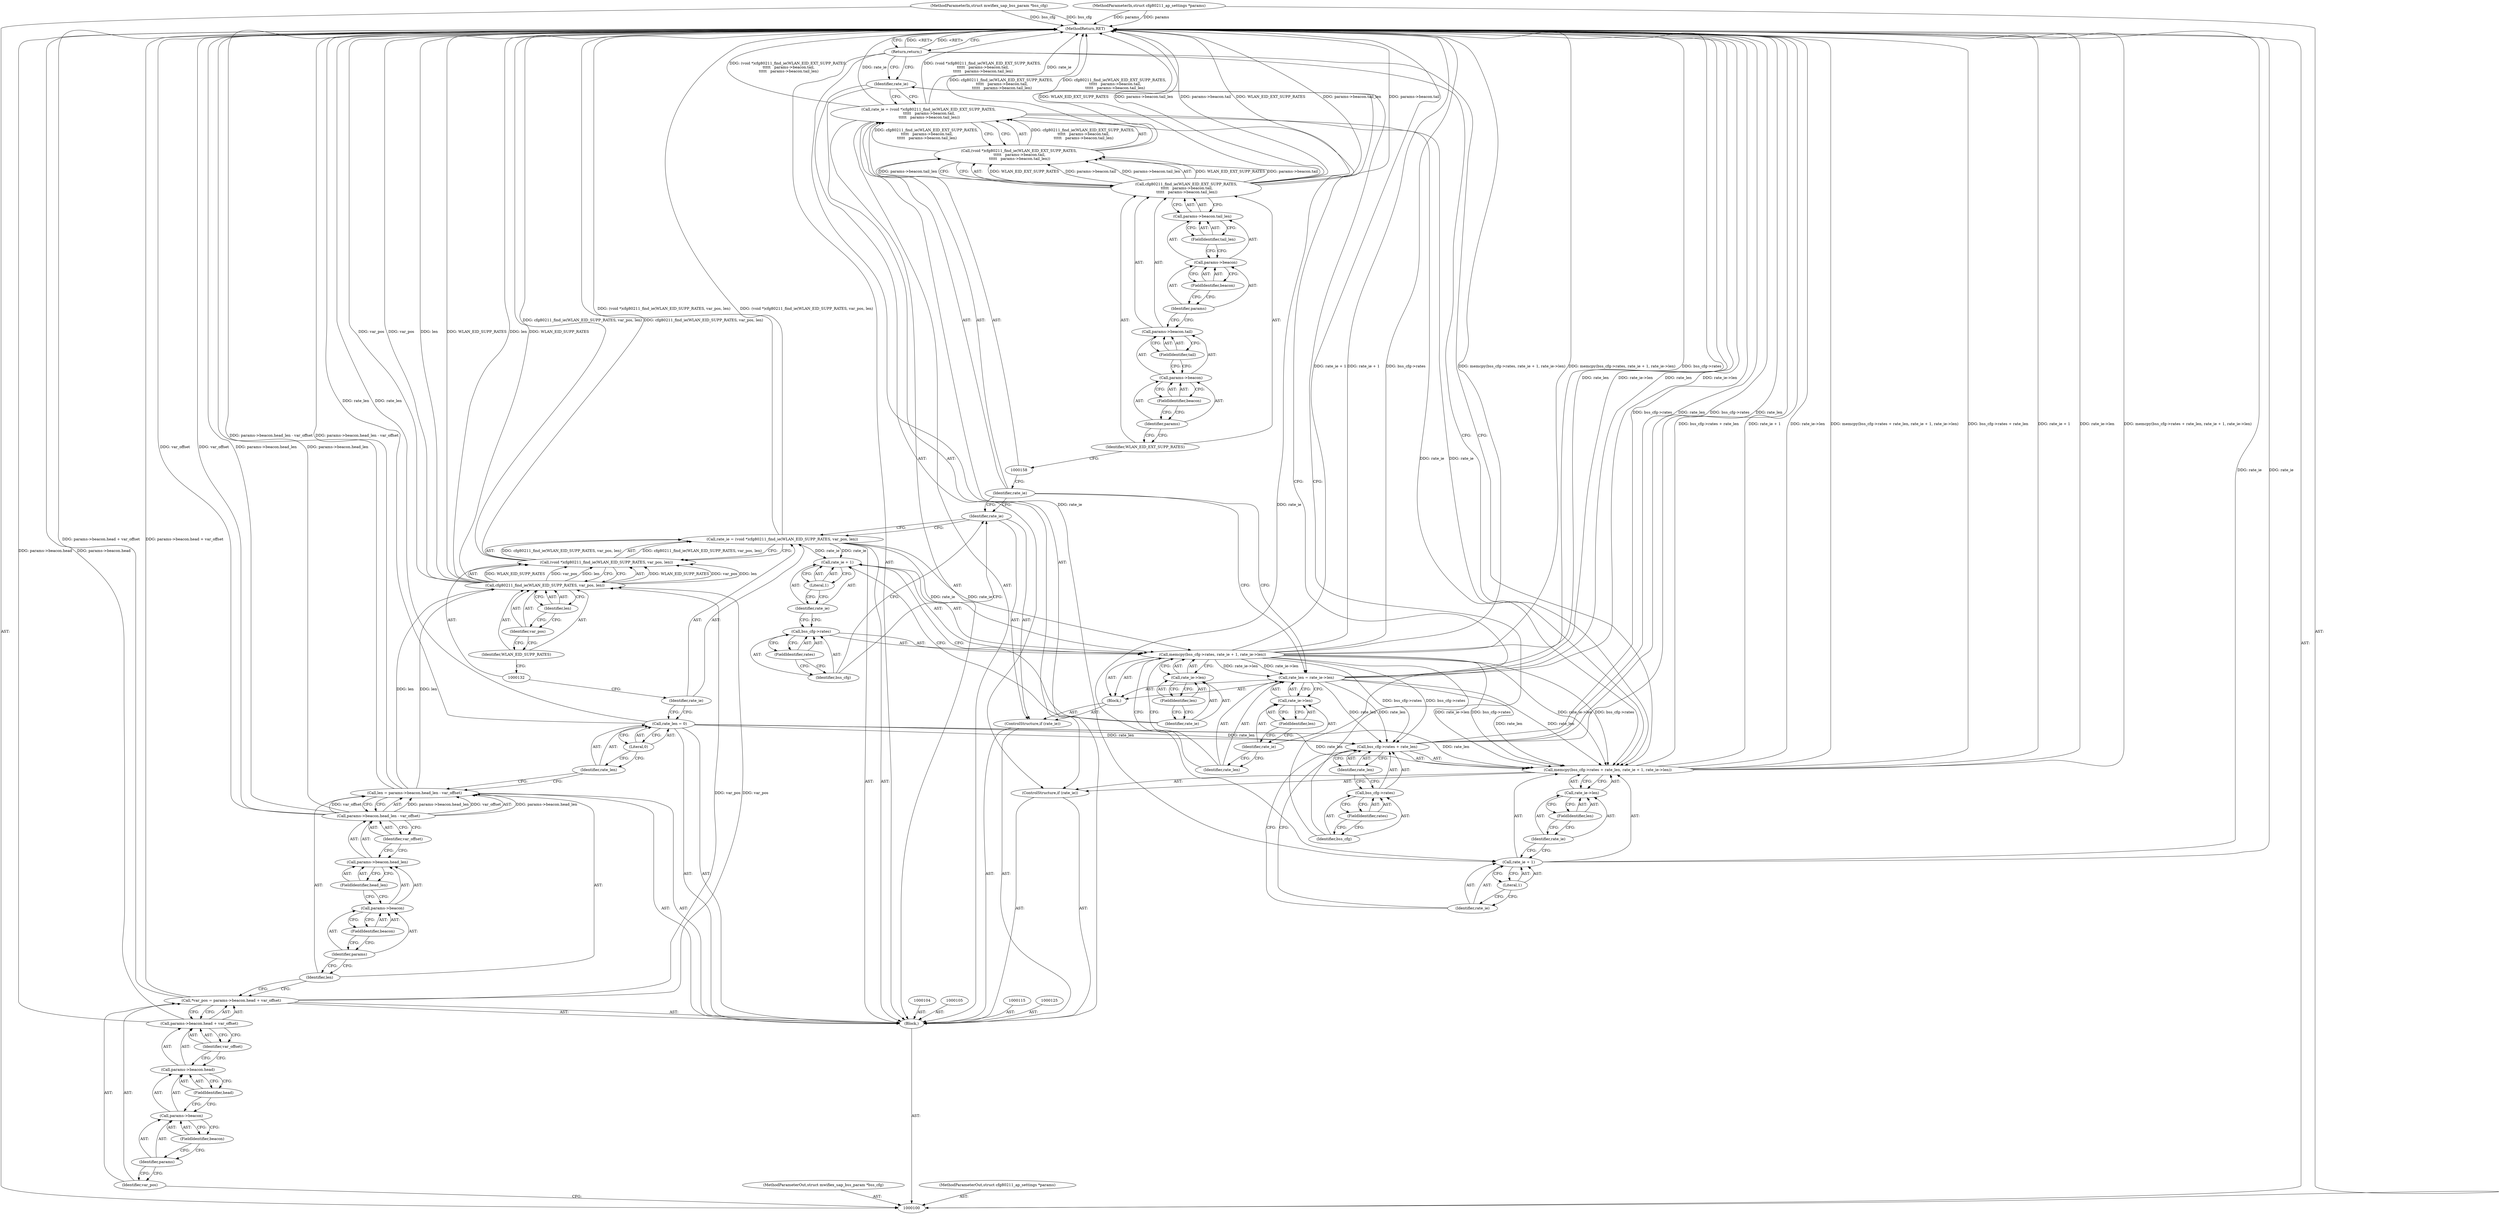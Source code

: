 digraph "1_linux_7caac62ed598a196d6ddf8d9c121e12e082cac3_0" {
"1000186" [label="(MethodReturn,RET)"];
"1000101" [label="(MethodParameterIn,struct mwifiex_uap_bss_param *bss_cfg)"];
"1000238" [label="(MethodParameterOut,struct mwifiex_uap_bss_param *bss_cfg)"];
"1000131" [label="(Call,(void *)cfg80211_find_ie(WLAN_EID_SUPP_RATES, var_pos, len))"];
"1000129" [label="(Call,rate_ie = (void *)cfg80211_find_ie(WLAN_EID_SUPP_RATES, var_pos, len))"];
"1000130" [label="(Identifier,rate_ie)"];
"1000133" [label="(Call,cfg80211_find_ie(WLAN_EID_SUPP_RATES, var_pos, len))"];
"1000134" [label="(Identifier,WLAN_EID_SUPP_RATES)"];
"1000135" [label="(Identifier,var_pos)"];
"1000136" [label="(Identifier,len)"];
"1000139" [label="(Block,)"];
"1000137" [label="(ControlStructure,if (rate_ie))"];
"1000138" [label="(Identifier,rate_ie)"];
"1000141" [label="(Call,bss_cfg->rates)"];
"1000142" [label="(Identifier,bss_cfg)"];
"1000143" [label="(FieldIdentifier,rates)"];
"1000144" [label="(Call,rate_ie + 1)"];
"1000145" [label="(Identifier,rate_ie)"];
"1000140" [label="(Call,memcpy(bss_cfg->rates, rate_ie + 1, rate_ie->len))"];
"1000146" [label="(Literal,1)"];
"1000147" [label="(Call,rate_ie->len)"];
"1000148" [label="(Identifier,rate_ie)"];
"1000149" [label="(FieldIdentifier,len)"];
"1000152" [label="(Call,rate_ie->len)"];
"1000153" [label="(Identifier,rate_ie)"];
"1000154" [label="(FieldIdentifier,len)"];
"1000150" [label="(Call,rate_len = rate_ie->len)"];
"1000151" [label="(Identifier,rate_len)"];
"1000157" [label="(Call,(void *)cfg80211_find_ie(WLAN_EID_EXT_SUPP_RATES,\n \t\t\t\t\t   params->beacon.tail,\n \t\t\t\t\t   params->beacon.tail_len))"];
"1000155" [label="(Call,rate_ie = (void *)cfg80211_find_ie(WLAN_EID_EXT_SUPP_RATES,\n \t\t\t\t\t   params->beacon.tail,\n \t\t\t\t\t   params->beacon.tail_len))"];
"1000156" [label="(Identifier,rate_ie)"];
"1000159" [label="(Call,cfg80211_find_ie(WLAN_EID_EXT_SUPP_RATES,\n \t\t\t\t\t   params->beacon.tail,\n \t\t\t\t\t   params->beacon.tail_len))"];
"1000160" [label="(Identifier,WLAN_EID_EXT_SUPP_RATES)"];
"1000164" [label="(FieldIdentifier,beacon)"];
"1000165" [label="(FieldIdentifier,tail)"];
"1000161" [label="(Call,params->beacon.tail)"];
"1000162" [label="(Call,params->beacon)"];
"1000163" [label="(Identifier,params)"];
"1000169" [label="(FieldIdentifier,beacon)"];
"1000170" [label="(FieldIdentifier,tail_len)"];
"1000166" [label="(Call,params->beacon.tail_len)"];
"1000167" [label="(Call,params->beacon)"];
"1000168" [label="(Identifier,params)"];
"1000171" [label="(ControlStructure,if (rate_ie))"];
"1000172" [label="(Identifier,rate_ie)"];
"1000102" [label="(MethodParameterIn,struct cfg80211_ap_settings *params)"];
"1000239" [label="(MethodParameterOut,struct cfg80211_ap_settings *params)"];
"1000174" [label="(Call,bss_cfg->rates + rate_len)"];
"1000175" [label="(Call,bss_cfg->rates)"];
"1000176" [label="(Identifier,bss_cfg)"];
"1000177" [label="(FieldIdentifier,rates)"];
"1000178" [label="(Identifier,rate_len)"];
"1000173" [label="(Call,memcpy(bss_cfg->rates + rate_len, rate_ie + 1, rate_ie->len))"];
"1000179" [label="(Call,rate_ie + 1)"];
"1000180" [label="(Identifier,rate_ie)"];
"1000181" [label="(Literal,1)"];
"1000182" [label="(Call,rate_ie->len)"];
"1000183" [label="(Identifier,rate_ie)"];
"1000184" [label="(FieldIdentifier,len)"];
"1000185" [label="(Return,return;)"];
"1000103" [label="(Block,)"];
"1000106" [label="(Call,*var_pos = params->beacon.head + var_offset)"];
"1000107" [label="(Identifier,var_pos)"];
"1000108" [label="(Call,params->beacon.head + var_offset)"];
"1000109" [label="(Call,params->beacon.head)"];
"1000110" [label="(Call,params->beacon)"];
"1000111" [label="(Identifier,params)"];
"1000112" [label="(FieldIdentifier,beacon)"];
"1000113" [label="(FieldIdentifier,head)"];
"1000114" [label="(Identifier,var_offset)"];
"1000118" [label="(Call,params->beacon.head_len - var_offset)"];
"1000119" [label="(Call,params->beacon.head_len)"];
"1000120" [label="(Call,params->beacon)"];
"1000121" [label="(Identifier,params)"];
"1000122" [label="(FieldIdentifier,beacon)"];
"1000123" [label="(FieldIdentifier,head_len)"];
"1000124" [label="(Identifier,var_offset)"];
"1000116" [label="(Call,len = params->beacon.head_len - var_offset)"];
"1000117" [label="(Identifier,len)"];
"1000128" [label="(Literal,0)"];
"1000126" [label="(Call,rate_len = 0)"];
"1000127" [label="(Identifier,rate_len)"];
"1000186" -> "1000100"  [label="AST: "];
"1000186" -> "1000185"  [label="CFG: "];
"1000106" -> "1000186"  [label="DDG: params->beacon.head + var_offset"];
"1000150" -> "1000186"  [label="DDG: rate_len"];
"1000150" -> "1000186"  [label="DDG: rate_ie->len"];
"1000155" -> "1000186"  [label="DDG: (void *)cfg80211_find_ie(WLAN_EID_EXT_SUPP_RATES,\n \t\t\t\t\t   params->beacon.tail,\n \t\t\t\t\t   params->beacon.tail_len)"];
"1000155" -> "1000186"  [label="DDG: rate_ie"];
"1000173" -> "1000186"  [label="DDG: rate_ie + 1"];
"1000173" -> "1000186"  [label="DDG: rate_ie->len"];
"1000173" -> "1000186"  [label="DDG: memcpy(bss_cfg->rates + rate_len, rate_ie + 1, rate_ie->len)"];
"1000173" -> "1000186"  [label="DDG: bss_cfg->rates + rate_len"];
"1000159" -> "1000186"  [label="DDG: WLAN_EID_EXT_SUPP_RATES"];
"1000159" -> "1000186"  [label="DDG: params->beacon.tail_len"];
"1000159" -> "1000186"  [label="DDG: params->beacon.tail"];
"1000140" -> "1000186"  [label="DDG: bss_cfg->rates"];
"1000140" -> "1000186"  [label="DDG: memcpy(bss_cfg->rates, rate_ie + 1, rate_ie->len)"];
"1000140" -> "1000186"  [label="DDG: rate_ie + 1"];
"1000179" -> "1000186"  [label="DDG: rate_ie"];
"1000126" -> "1000186"  [label="DDG: rate_len"];
"1000116" -> "1000186"  [label="DDG: params->beacon.head_len - var_offset"];
"1000133" -> "1000186"  [label="DDG: len"];
"1000133" -> "1000186"  [label="DDG: WLAN_EID_SUPP_RATES"];
"1000133" -> "1000186"  [label="DDG: var_pos"];
"1000118" -> "1000186"  [label="DDG: params->beacon.head_len"];
"1000118" -> "1000186"  [label="DDG: var_offset"];
"1000174" -> "1000186"  [label="DDG: rate_len"];
"1000174" -> "1000186"  [label="DDG: bss_cfg->rates"];
"1000157" -> "1000186"  [label="DDG: cfg80211_find_ie(WLAN_EID_EXT_SUPP_RATES,\n \t\t\t\t\t   params->beacon.tail,\n \t\t\t\t\t   params->beacon.tail_len)"];
"1000131" -> "1000186"  [label="DDG: cfg80211_find_ie(WLAN_EID_SUPP_RATES, var_pos, len)"];
"1000102" -> "1000186"  [label="DDG: params"];
"1000101" -> "1000186"  [label="DDG: bss_cfg"];
"1000108" -> "1000186"  [label="DDG: params->beacon.head"];
"1000129" -> "1000186"  [label="DDG: (void *)cfg80211_find_ie(WLAN_EID_SUPP_RATES, var_pos, len)"];
"1000185" -> "1000186"  [label="DDG: <RET>"];
"1000101" -> "1000100"  [label="AST: "];
"1000101" -> "1000186"  [label="DDG: bss_cfg"];
"1000238" -> "1000100"  [label="AST: "];
"1000131" -> "1000129"  [label="AST: "];
"1000131" -> "1000133"  [label="CFG: "];
"1000132" -> "1000131"  [label="AST: "];
"1000133" -> "1000131"  [label="AST: "];
"1000129" -> "1000131"  [label="CFG: "];
"1000131" -> "1000186"  [label="DDG: cfg80211_find_ie(WLAN_EID_SUPP_RATES, var_pos, len)"];
"1000131" -> "1000129"  [label="DDG: cfg80211_find_ie(WLAN_EID_SUPP_RATES, var_pos, len)"];
"1000133" -> "1000131"  [label="DDG: WLAN_EID_SUPP_RATES"];
"1000133" -> "1000131"  [label="DDG: var_pos"];
"1000133" -> "1000131"  [label="DDG: len"];
"1000129" -> "1000103"  [label="AST: "];
"1000129" -> "1000131"  [label="CFG: "];
"1000130" -> "1000129"  [label="AST: "];
"1000131" -> "1000129"  [label="AST: "];
"1000138" -> "1000129"  [label="CFG: "];
"1000129" -> "1000186"  [label="DDG: (void *)cfg80211_find_ie(WLAN_EID_SUPP_RATES, var_pos, len)"];
"1000131" -> "1000129"  [label="DDG: cfg80211_find_ie(WLAN_EID_SUPP_RATES, var_pos, len)"];
"1000129" -> "1000140"  [label="DDG: rate_ie"];
"1000129" -> "1000144"  [label="DDG: rate_ie"];
"1000130" -> "1000129"  [label="AST: "];
"1000130" -> "1000126"  [label="CFG: "];
"1000132" -> "1000130"  [label="CFG: "];
"1000133" -> "1000131"  [label="AST: "];
"1000133" -> "1000136"  [label="CFG: "];
"1000134" -> "1000133"  [label="AST: "];
"1000135" -> "1000133"  [label="AST: "];
"1000136" -> "1000133"  [label="AST: "];
"1000131" -> "1000133"  [label="CFG: "];
"1000133" -> "1000186"  [label="DDG: len"];
"1000133" -> "1000186"  [label="DDG: WLAN_EID_SUPP_RATES"];
"1000133" -> "1000186"  [label="DDG: var_pos"];
"1000133" -> "1000131"  [label="DDG: WLAN_EID_SUPP_RATES"];
"1000133" -> "1000131"  [label="DDG: var_pos"];
"1000133" -> "1000131"  [label="DDG: len"];
"1000106" -> "1000133"  [label="DDG: var_pos"];
"1000116" -> "1000133"  [label="DDG: len"];
"1000134" -> "1000133"  [label="AST: "];
"1000134" -> "1000132"  [label="CFG: "];
"1000135" -> "1000134"  [label="CFG: "];
"1000135" -> "1000133"  [label="AST: "];
"1000135" -> "1000134"  [label="CFG: "];
"1000136" -> "1000135"  [label="CFG: "];
"1000136" -> "1000133"  [label="AST: "];
"1000136" -> "1000135"  [label="CFG: "];
"1000133" -> "1000136"  [label="CFG: "];
"1000139" -> "1000137"  [label="AST: "];
"1000140" -> "1000139"  [label="AST: "];
"1000150" -> "1000139"  [label="AST: "];
"1000137" -> "1000103"  [label="AST: "];
"1000138" -> "1000137"  [label="AST: "];
"1000139" -> "1000137"  [label="AST: "];
"1000138" -> "1000137"  [label="AST: "];
"1000138" -> "1000129"  [label="CFG: "];
"1000142" -> "1000138"  [label="CFG: "];
"1000156" -> "1000138"  [label="CFG: "];
"1000141" -> "1000140"  [label="AST: "];
"1000141" -> "1000143"  [label="CFG: "];
"1000142" -> "1000141"  [label="AST: "];
"1000143" -> "1000141"  [label="AST: "];
"1000145" -> "1000141"  [label="CFG: "];
"1000142" -> "1000141"  [label="AST: "];
"1000142" -> "1000138"  [label="CFG: "];
"1000143" -> "1000142"  [label="CFG: "];
"1000143" -> "1000141"  [label="AST: "];
"1000143" -> "1000142"  [label="CFG: "];
"1000141" -> "1000143"  [label="CFG: "];
"1000144" -> "1000140"  [label="AST: "];
"1000144" -> "1000146"  [label="CFG: "];
"1000145" -> "1000144"  [label="AST: "];
"1000146" -> "1000144"  [label="AST: "];
"1000148" -> "1000144"  [label="CFG: "];
"1000129" -> "1000144"  [label="DDG: rate_ie"];
"1000145" -> "1000144"  [label="AST: "];
"1000145" -> "1000141"  [label="CFG: "];
"1000146" -> "1000145"  [label="CFG: "];
"1000140" -> "1000139"  [label="AST: "];
"1000140" -> "1000147"  [label="CFG: "];
"1000141" -> "1000140"  [label="AST: "];
"1000144" -> "1000140"  [label="AST: "];
"1000147" -> "1000140"  [label="AST: "];
"1000151" -> "1000140"  [label="CFG: "];
"1000140" -> "1000186"  [label="DDG: bss_cfg->rates"];
"1000140" -> "1000186"  [label="DDG: memcpy(bss_cfg->rates, rate_ie + 1, rate_ie->len)"];
"1000140" -> "1000186"  [label="DDG: rate_ie + 1"];
"1000129" -> "1000140"  [label="DDG: rate_ie"];
"1000140" -> "1000150"  [label="DDG: rate_ie->len"];
"1000140" -> "1000173"  [label="DDG: bss_cfg->rates"];
"1000140" -> "1000173"  [label="DDG: rate_ie->len"];
"1000140" -> "1000174"  [label="DDG: bss_cfg->rates"];
"1000146" -> "1000144"  [label="AST: "];
"1000146" -> "1000145"  [label="CFG: "];
"1000144" -> "1000146"  [label="CFG: "];
"1000147" -> "1000140"  [label="AST: "];
"1000147" -> "1000149"  [label="CFG: "];
"1000148" -> "1000147"  [label="AST: "];
"1000149" -> "1000147"  [label="AST: "];
"1000140" -> "1000147"  [label="CFG: "];
"1000148" -> "1000147"  [label="AST: "];
"1000148" -> "1000144"  [label="CFG: "];
"1000149" -> "1000148"  [label="CFG: "];
"1000149" -> "1000147"  [label="AST: "];
"1000149" -> "1000148"  [label="CFG: "];
"1000147" -> "1000149"  [label="CFG: "];
"1000152" -> "1000150"  [label="AST: "];
"1000152" -> "1000154"  [label="CFG: "];
"1000153" -> "1000152"  [label="AST: "];
"1000154" -> "1000152"  [label="AST: "];
"1000150" -> "1000152"  [label="CFG: "];
"1000153" -> "1000152"  [label="AST: "];
"1000153" -> "1000151"  [label="CFG: "];
"1000154" -> "1000153"  [label="CFG: "];
"1000154" -> "1000152"  [label="AST: "];
"1000154" -> "1000153"  [label="CFG: "];
"1000152" -> "1000154"  [label="CFG: "];
"1000150" -> "1000139"  [label="AST: "];
"1000150" -> "1000152"  [label="CFG: "];
"1000151" -> "1000150"  [label="AST: "];
"1000152" -> "1000150"  [label="AST: "];
"1000156" -> "1000150"  [label="CFG: "];
"1000150" -> "1000186"  [label="DDG: rate_len"];
"1000150" -> "1000186"  [label="DDG: rate_ie->len"];
"1000140" -> "1000150"  [label="DDG: rate_ie->len"];
"1000150" -> "1000173"  [label="DDG: rate_len"];
"1000150" -> "1000174"  [label="DDG: rate_len"];
"1000151" -> "1000150"  [label="AST: "];
"1000151" -> "1000140"  [label="CFG: "];
"1000153" -> "1000151"  [label="CFG: "];
"1000157" -> "1000155"  [label="AST: "];
"1000157" -> "1000159"  [label="CFG: "];
"1000158" -> "1000157"  [label="AST: "];
"1000159" -> "1000157"  [label="AST: "];
"1000155" -> "1000157"  [label="CFG: "];
"1000157" -> "1000186"  [label="DDG: cfg80211_find_ie(WLAN_EID_EXT_SUPP_RATES,\n \t\t\t\t\t   params->beacon.tail,\n \t\t\t\t\t   params->beacon.tail_len)"];
"1000157" -> "1000155"  [label="DDG: cfg80211_find_ie(WLAN_EID_EXT_SUPP_RATES,\n \t\t\t\t\t   params->beacon.tail,\n \t\t\t\t\t   params->beacon.tail_len)"];
"1000159" -> "1000157"  [label="DDG: WLAN_EID_EXT_SUPP_RATES"];
"1000159" -> "1000157"  [label="DDG: params->beacon.tail"];
"1000159" -> "1000157"  [label="DDG: params->beacon.tail_len"];
"1000155" -> "1000103"  [label="AST: "];
"1000155" -> "1000157"  [label="CFG: "];
"1000156" -> "1000155"  [label="AST: "];
"1000157" -> "1000155"  [label="AST: "];
"1000172" -> "1000155"  [label="CFG: "];
"1000155" -> "1000186"  [label="DDG: (void *)cfg80211_find_ie(WLAN_EID_EXT_SUPP_RATES,\n \t\t\t\t\t   params->beacon.tail,\n \t\t\t\t\t   params->beacon.tail_len)"];
"1000155" -> "1000186"  [label="DDG: rate_ie"];
"1000157" -> "1000155"  [label="DDG: cfg80211_find_ie(WLAN_EID_EXT_SUPP_RATES,\n \t\t\t\t\t   params->beacon.tail,\n \t\t\t\t\t   params->beacon.tail_len)"];
"1000155" -> "1000173"  [label="DDG: rate_ie"];
"1000155" -> "1000179"  [label="DDG: rate_ie"];
"1000156" -> "1000155"  [label="AST: "];
"1000156" -> "1000150"  [label="CFG: "];
"1000156" -> "1000138"  [label="CFG: "];
"1000158" -> "1000156"  [label="CFG: "];
"1000159" -> "1000157"  [label="AST: "];
"1000159" -> "1000166"  [label="CFG: "];
"1000160" -> "1000159"  [label="AST: "];
"1000161" -> "1000159"  [label="AST: "];
"1000166" -> "1000159"  [label="AST: "];
"1000157" -> "1000159"  [label="CFG: "];
"1000159" -> "1000186"  [label="DDG: WLAN_EID_EXT_SUPP_RATES"];
"1000159" -> "1000186"  [label="DDG: params->beacon.tail_len"];
"1000159" -> "1000186"  [label="DDG: params->beacon.tail"];
"1000159" -> "1000157"  [label="DDG: WLAN_EID_EXT_SUPP_RATES"];
"1000159" -> "1000157"  [label="DDG: params->beacon.tail"];
"1000159" -> "1000157"  [label="DDG: params->beacon.tail_len"];
"1000160" -> "1000159"  [label="AST: "];
"1000160" -> "1000158"  [label="CFG: "];
"1000163" -> "1000160"  [label="CFG: "];
"1000164" -> "1000162"  [label="AST: "];
"1000164" -> "1000163"  [label="CFG: "];
"1000162" -> "1000164"  [label="CFG: "];
"1000165" -> "1000161"  [label="AST: "];
"1000165" -> "1000162"  [label="CFG: "];
"1000161" -> "1000165"  [label="CFG: "];
"1000161" -> "1000159"  [label="AST: "];
"1000161" -> "1000165"  [label="CFG: "];
"1000162" -> "1000161"  [label="AST: "];
"1000165" -> "1000161"  [label="AST: "];
"1000168" -> "1000161"  [label="CFG: "];
"1000162" -> "1000161"  [label="AST: "];
"1000162" -> "1000164"  [label="CFG: "];
"1000163" -> "1000162"  [label="AST: "];
"1000164" -> "1000162"  [label="AST: "];
"1000165" -> "1000162"  [label="CFG: "];
"1000163" -> "1000162"  [label="AST: "];
"1000163" -> "1000160"  [label="CFG: "];
"1000164" -> "1000163"  [label="CFG: "];
"1000169" -> "1000167"  [label="AST: "];
"1000169" -> "1000168"  [label="CFG: "];
"1000167" -> "1000169"  [label="CFG: "];
"1000170" -> "1000166"  [label="AST: "];
"1000170" -> "1000167"  [label="CFG: "];
"1000166" -> "1000170"  [label="CFG: "];
"1000166" -> "1000159"  [label="AST: "];
"1000166" -> "1000170"  [label="CFG: "];
"1000167" -> "1000166"  [label="AST: "];
"1000170" -> "1000166"  [label="AST: "];
"1000159" -> "1000166"  [label="CFG: "];
"1000167" -> "1000166"  [label="AST: "];
"1000167" -> "1000169"  [label="CFG: "];
"1000168" -> "1000167"  [label="AST: "];
"1000169" -> "1000167"  [label="AST: "];
"1000170" -> "1000167"  [label="CFG: "];
"1000168" -> "1000167"  [label="AST: "];
"1000168" -> "1000161"  [label="CFG: "];
"1000169" -> "1000168"  [label="CFG: "];
"1000171" -> "1000103"  [label="AST: "];
"1000172" -> "1000171"  [label="AST: "];
"1000173" -> "1000171"  [label="AST: "];
"1000172" -> "1000171"  [label="AST: "];
"1000172" -> "1000155"  [label="CFG: "];
"1000176" -> "1000172"  [label="CFG: "];
"1000185" -> "1000172"  [label="CFG: "];
"1000102" -> "1000100"  [label="AST: "];
"1000102" -> "1000186"  [label="DDG: params"];
"1000239" -> "1000100"  [label="AST: "];
"1000174" -> "1000173"  [label="AST: "];
"1000174" -> "1000178"  [label="CFG: "];
"1000175" -> "1000174"  [label="AST: "];
"1000178" -> "1000174"  [label="AST: "];
"1000180" -> "1000174"  [label="CFG: "];
"1000174" -> "1000186"  [label="DDG: rate_len"];
"1000174" -> "1000186"  [label="DDG: bss_cfg->rates"];
"1000140" -> "1000174"  [label="DDG: bss_cfg->rates"];
"1000150" -> "1000174"  [label="DDG: rate_len"];
"1000126" -> "1000174"  [label="DDG: rate_len"];
"1000175" -> "1000174"  [label="AST: "];
"1000175" -> "1000177"  [label="CFG: "];
"1000176" -> "1000175"  [label="AST: "];
"1000177" -> "1000175"  [label="AST: "];
"1000178" -> "1000175"  [label="CFG: "];
"1000176" -> "1000175"  [label="AST: "];
"1000176" -> "1000172"  [label="CFG: "];
"1000177" -> "1000176"  [label="CFG: "];
"1000177" -> "1000175"  [label="AST: "];
"1000177" -> "1000176"  [label="CFG: "];
"1000175" -> "1000177"  [label="CFG: "];
"1000178" -> "1000174"  [label="AST: "];
"1000178" -> "1000175"  [label="CFG: "];
"1000174" -> "1000178"  [label="CFG: "];
"1000173" -> "1000171"  [label="AST: "];
"1000173" -> "1000182"  [label="CFG: "];
"1000174" -> "1000173"  [label="AST: "];
"1000179" -> "1000173"  [label="AST: "];
"1000182" -> "1000173"  [label="AST: "];
"1000185" -> "1000173"  [label="CFG: "];
"1000173" -> "1000186"  [label="DDG: rate_ie + 1"];
"1000173" -> "1000186"  [label="DDG: rate_ie->len"];
"1000173" -> "1000186"  [label="DDG: memcpy(bss_cfg->rates + rate_len, rate_ie + 1, rate_ie->len)"];
"1000173" -> "1000186"  [label="DDG: bss_cfg->rates + rate_len"];
"1000140" -> "1000173"  [label="DDG: bss_cfg->rates"];
"1000140" -> "1000173"  [label="DDG: rate_ie->len"];
"1000150" -> "1000173"  [label="DDG: rate_len"];
"1000126" -> "1000173"  [label="DDG: rate_len"];
"1000155" -> "1000173"  [label="DDG: rate_ie"];
"1000179" -> "1000173"  [label="AST: "];
"1000179" -> "1000181"  [label="CFG: "];
"1000180" -> "1000179"  [label="AST: "];
"1000181" -> "1000179"  [label="AST: "];
"1000183" -> "1000179"  [label="CFG: "];
"1000179" -> "1000186"  [label="DDG: rate_ie"];
"1000155" -> "1000179"  [label="DDG: rate_ie"];
"1000180" -> "1000179"  [label="AST: "];
"1000180" -> "1000174"  [label="CFG: "];
"1000181" -> "1000180"  [label="CFG: "];
"1000181" -> "1000179"  [label="AST: "];
"1000181" -> "1000180"  [label="CFG: "];
"1000179" -> "1000181"  [label="CFG: "];
"1000182" -> "1000173"  [label="AST: "];
"1000182" -> "1000184"  [label="CFG: "];
"1000183" -> "1000182"  [label="AST: "];
"1000184" -> "1000182"  [label="AST: "];
"1000173" -> "1000182"  [label="CFG: "];
"1000183" -> "1000182"  [label="AST: "];
"1000183" -> "1000179"  [label="CFG: "];
"1000184" -> "1000183"  [label="CFG: "];
"1000184" -> "1000182"  [label="AST: "];
"1000184" -> "1000183"  [label="CFG: "];
"1000182" -> "1000184"  [label="CFG: "];
"1000185" -> "1000103"  [label="AST: "];
"1000185" -> "1000173"  [label="CFG: "];
"1000185" -> "1000172"  [label="CFG: "];
"1000186" -> "1000185"  [label="CFG: "];
"1000185" -> "1000186"  [label="DDG: <RET>"];
"1000103" -> "1000100"  [label="AST: "];
"1000104" -> "1000103"  [label="AST: "];
"1000105" -> "1000103"  [label="AST: "];
"1000106" -> "1000103"  [label="AST: "];
"1000115" -> "1000103"  [label="AST: "];
"1000116" -> "1000103"  [label="AST: "];
"1000125" -> "1000103"  [label="AST: "];
"1000126" -> "1000103"  [label="AST: "];
"1000129" -> "1000103"  [label="AST: "];
"1000137" -> "1000103"  [label="AST: "];
"1000155" -> "1000103"  [label="AST: "];
"1000171" -> "1000103"  [label="AST: "];
"1000185" -> "1000103"  [label="AST: "];
"1000106" -> "1000103"  [label="AST: "];
"1000106" -> "1000108"  [label="CFG: "];
"1000107" -> "1000106"  [label="AST: "];
"1000108" -> "1000106"  [label="AST: "];
"1000117" -> "1000106"  [label="CFG: "];
"1000106" -> "1000186"  [label="DDG: params->beacon.head + var_offset"];
"1000106" -> "1000133"  [label="DDG: var_pos"];
"1000107" -> "1000106"  [label="AST: "];
"1000107" -> "1000100"  [label="CFG: "];
"1000111" -> "1000107"  [label="CFG: "];
"1000108" -> "1000106"  [label="AST: "];
"1000108" -> "1000114"  [label="CFG: "];
"1000109" -> "1000108"  [label="AST: "];
"1000114" -> "1000108"  [label="AST: "];
"1000106" -> "1000108"  [label="CFG: "];
"1000108" -> "1000186"  [label="DDG: params->beacon.head"];
"1000109" -> "1000108"  [label="AST: "];
"1000109" -> "1000113"  [label="CFG: "];
"1000110" -> "1000109"  [label="AST: "];
"1000113" -> "1000109"  [label="AST: "];
"1000114" -> "1000109"  [label="CFG: "];
"1000110" -> "1000109"  [label="AST: "];
"1000110" -> "1000112"  [label="CFG: "];
"1000111" -> "1000110"  [label="AST: "];
"1000112" -> "1000110"  [label="AST: "];
"1000113" -> "1000110"  [label="CFG: "];
"1000111" -> "1000110"  [label="AST: "];
"1000111" -> "1000107"  [label="CFG: "];
"1000112" -> "1000111"  [label="CFG: "];
"1000112" -> "1000110"  [label="AST: "];
"1000112" -> "1000111"  [label="CFG: "];
"1000110" -> "1000112"  [label="CFG: "];
"1000113" -> "1000109"  [label="AST: "];
"1000113" -> "1000110"  [label="CFG: "];
"1000109" -> "1000113"  [label="CFG: "];
"1000114" -> "1000108"  [label="AST: "];
"1000114" -> "1000109"  [label="CFG: "];
"1000108" -> "1000114"  [label="CFG: "];
"1000118" -> "1000116"  [label="AST: "];
"1000118" -> "1000124"  [label="CFG: "];
"1000119" -> "1000118"  [label="AST: "];
"1000124" -> "1000118"  [label="AST: "];
"1000116" -> "1000118"  [label="CFG: "];
"1000118" -> "1000186"  [label="DDG: params->beacon.head_len"];
"1000118" -> "1000186"  [label="DDG: var_offset"];
"1000118" -> "1000116"  [label="DDG: params->beacon.head_len"];
"1000118" -> "1000116"  [label="DDG: var_offset"];
"1000119" -> "1000118"  [label="AST: "];
"1000119" -> "1000123"  [label="CFG: "];
"1000120" -> "1000119"  [label="AST: "];
"1000123" -> "1000119"  [label="AST: "];
"1000124" -> "1000119"  [label="CFG: "];
"1000120" -> "1000119"  [label="AST: "];
"1000120" -> "1000122"  [label="CFG: "];
"1000121" -> "1000120"  [label="AST: "];
"1000122" -> "1000120"  [label="AST: "];
"1000123" -> "1000120"  [label="CFG: "];
"1000121" -> "1000120"  [label="AST: "];
"1000121" -> "1000117"  [label="CFG: "];
"1000122" -> "1000121"  [label="CFG: "];
"1000122" -> "1000120"  [label="AST: "];
"1000122" -> "1000121"  [label="CFG: "];
"1000120" -> "1000122"  [label="CFG: "];
"1000123" -> "1000119"  [label="AST: "];
"1000123" -> "1000120"  [label="CFG: "];
"1000119" -> "1000123"  [label="CFG: "];
"1000124" -> "1000118"  [label="AST: "];
"1000124" -> "1000119"  [label="CFG: "];
"1000118" -> "1000124"  [label="CFG: "];
"1000116" -> "1000103"  [label="AST: "];
"1000116" -> "1000118"  [label="CFG: "];
"1000117" -> "1000116"  [label="AST: "];
"1000118" -> "1000116"  [label="AST: "];
"1000127" -> "1000116"  [label="CFG: "];
"1000116" -> "1000186"  [label="DDG: params->beacon.head_len - var_offset"];
"1000118" -> "1000116"  [label="DDG: params->beacon.head_len"];
"1000118" -> "1000116"  [label="DDG: var_offset"];
"1000116" -> "1000133"  [label="DDG: len"];
"1000117" -> "1000116"  [label="AST: "];
"1000117" -> "1000106"  [label="CFG: "];
"1000121" -> "1000117"  [label="CFG: "];
"1000128" -> "1000126"  [label="AST: "];
"1000128" -> "1000127"  [label="CFG: "];
"1000126" -> "1000128"  [label="CFG: "];
"1000126" -> "1000103"  [label="AST: "];
"1000126" -> "1000128"  [label="CFG: "];
"1000127" -> "1000126"  [label="AST: "];
"1000128" -> "1000126"  [label="AST: "];
"1000130" -> "1000126"  [label="CFG: "];
"1000126" -> "1000186"  [label="DDG: rate_len"];
"1000126" -> "1000173"  [label="DDG: rate_len"];
"1000126" -> "1000174"  [label="DDG: rate_len"];
"1000127" -> "1000126"  [label="AST: "];
"1000127" -> "1000116"  [label="CFG: "];
"1000128" -> "1000127"  [label="CFG: "];
}
